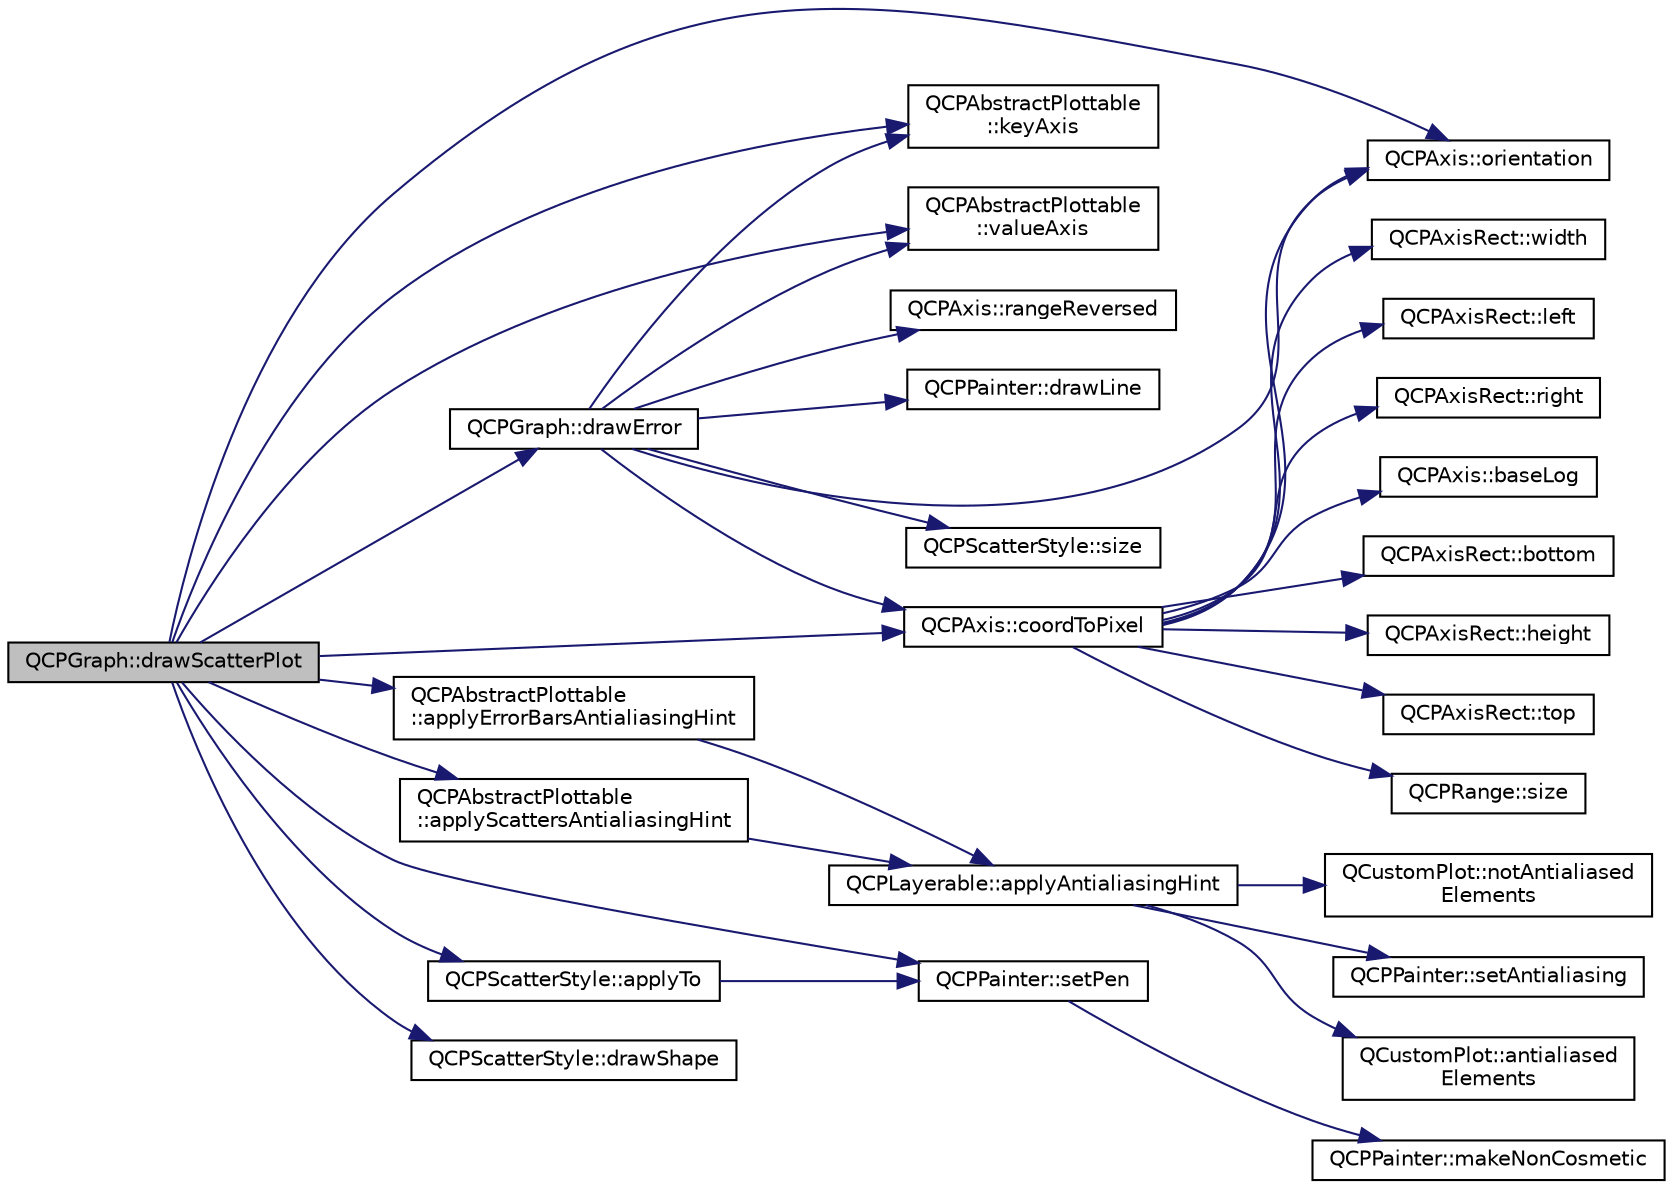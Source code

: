 digraph "QCPGraph::drawScatterPlot"
{
  edge [fontname="Helvetica",fontsize="10",labelfontname="Helvetica",labelfontsize="10"];
  node [fontname="Helvetica",fontsize="10",shape=record];
  rankdir="LR";
  Node259 [label="QCPGraph::drawScatterPlot",height=0.2,width=0.4,color="black", fillcolor="grey75", style="filled", fontcolor="black"];
  Node259 -> Node260 [color="midnightblue",fontsize="10",style="solid",fontname="Helvetica"];
  Node260 [label="QCPAbstractPlottable\l::keyAxis",height=0.2,width=0.4,color="black", fillcolor="white", style="filled",URL="$d4/d89/class_q_c_p_abstract_plottable.html#a2cdd6f0dd5e9a979037f86b4000d9cfe"];
  Node259 -> Node261 [color="midnightblue",fontsize="10",style="solid",fontname="Helvetica"];
  Node261 [label="QCPAbstractPlottable\l::valueAxis",height=0.2,width=0.4,color="black", fillcolor="white", style="filled",URL="$d4/d89/class_q_c_p_abstract_plottable.html#af47809a644a68ffd955fb30b01fb4f2f"];
  Node259 -> Node262 [color="midnightblue",fontsize="10",style="solid",fontname="Helvetica"];
  Node262 [label="QCPAbstractPlottable\l::applyErrorBarsAntialiasingHint",height=0.2,width=0.4,color="black", fillcolor="white", style="filled",URL="$d4/d89/class_q_c_p_abstract_plottable.html#a0889abc8dbfd357053f40bfafff8bf7d"];
  Node262 -> Node263 [color="midnightblue",fontsize="10",style="solid",fontname="Helvetica"];
  Node263 [label="QCPLayerable::applyAntialiasingHint",height=0.2,width=0.4,color="black", fillcolor="white", style="filled",URL="$d6/d4d/class_q_c_p_layerable.html#acb663e375d2d36dc5c55021ee5a2119b"];
  Node263 -> Node264 [color="midnightblue",fontsize="10",style="solid",fontname="Helvetica"];
  Node264 [label="QCustomPlot::notAntialiased\lElements",height=0.2,width=0.4,color="black", fillcolor="white", style="filled",URL="$dd/d9b/class_q_custom_plot.html#a75571bc5b2167e83def132fc993091b3"];
  Node263 -> Node265 [color="midnightblue",fontsize="10",style="solid",fontname="Helvetica"];
  Node265 [label="QCPPainter::setAntialiasing",height=0.2,width=0.4,color="black", fillcolor="white", style="filled",URL="$d3/db4/class_q_c_p_painter.html#aaba1deb9188244d9ea65b035112b4d05"];
  Node263 -> Node266 [color="midnightblue",fontsize="10",style="solid",fontname="Helvetica"];
  Node266 [label="QCustomPlot::antialiased\lElements",height=0.2,width=0.4,color="black", fillcolor="white", style="filled",URL="$dd/d9b/class_q_custom_plot.html#a631762eb183aceecee73d30e108641ee"];
  Node259 -> Node267 [color="midnightblue",fontsize="10",style="solid",fontname="Helvetica"];
  Node267 [label="QCPPainter::setPen",height=0.2,width=0.4,color="black", fillcolor="white", style="filled",URL="$d3/db4/class_q_c_p_painter.html#af9c7a4cd1791403901f8c5b82a150195"];
  Node267 -> Node268 [color="midnightblue",fontsize="10",style="solid",fontname="Helvetica"];
  Node268 [label="QCPPainter::makeNonCosmetic",height=0.2,width=0.4,color="black", fillcolor="white", style="filled",URL="$d3/db4/class_q_c_p_painter.html#a7e63fbcf47e35c6f2ecd11b8fef7c7d8"];
  Node259 -> Node269 [color="midnightblue",fontsize="10",style="solid",fontname="Helvetica"];
  Node269 [label="QCPAxis::orientation",height=0.2,width=0.4,color="black", fillcolor="white", style="filled",URL="$d2/deb/class_q_c_p_axis.html#ab988ef4538e2655bb77bd138189cd42e"];
  Node259 -> Node270 [color="midnightblue",fontsize="10",style="solid",fontname="Helvetica"];
  Node270 [label="QCPGraph::drawError",height=0.2,width=0.4,color="black", fillcolor="white", style="filled",URL="$d2/d4c/class_q_c_p_graph.html#ab51aeba7e9d29754e58852cfad3436cc"];
  Node270 -> Node260 [color="midnightblue",fontsize="10",style="solid",fontname="Helvetica"];
  Node270 -> Node261 [color="midnightblue",fontsize="10",style="solid",fontname="Helvetica"];
  Node270 -> Node271 [color="midnightblue",fontsize="10",style="solid",fontname="Helvetica"];
  Node271 [label="QCPScatterStyle::size",height=0.2,width=0.4,color="black", fillcolor="white", style="filled",URL="$d4/d51/class_q_c_p_scatter_style.html#a0e94526d9165d9f50e262102bdd71a47"];
  Node270 -> Node269 [color="midnightblue",fontsize="10",style="solid",fontname="Helvetica"];
  Node270 -> Node272 [color="midnightblue",fontsize="10",style="solid",fontname="Helvetica"];
  Node272 [label="QCPAxis::coordToPixel",height=0.2,width=0.4,color="black", fillcolor="white", style="filled",URL="$d2/deb/class_q_c_p_axis.html#af15d1b3a7f7e9b53d759d3ccff1fe4b4"];
  Node272 -> Node269 [color="midnightblue",fontsize="10",style="solid",fontname="Helvetica"];
  Node272 -> Node273 [color="midnightblue",fontsize="10",style="solid",fontname="Helvetica"];
  Node273 [label="QCPRange::size",height=0.2,width=0.4,color="black", fillcolor="white", style="filled",URL="$d8/d0b/class_q_c_p_range.html#a62326e7cc4316b96df6a60813230e63f"];
  Node272 -> Node274 [color="midnightblue",fontsize="10",style="solid",fontname="Helvetica"];
  Node274 [label="QCPAxisRect::width",height=0.2,width=0.4,color="black", fillcolor="white", style="filled",URL="$d8/dad/class_q_c_p_axis_rect.html#a204645398a4f9d0b0189385c7c2cfb91"];
  Node272 -> Node275 [color="midnightblue",fontsize="10",style="solid",fontname="Helvetica"];
  Node275 [label="QCPAxisRect::left",height=0.2,width=0.4,color="black", fillcolor="white", style="filled",URL="$d8/dad/class_q_c_p_axis_rect.html#afb4a3de02046b20b9310bdb8fca781c3"];
  Node272 -> Node276 [color="midnightblue",fontsize="10",style="solid",fontname="Helvetica"];
  Node276 [label="QCPAxisRect::right",height=0.2,width=0.4,color="black", fillcolor="white", style="filled",URL="$d8/dad/class_q_c_p_axis_rect.html#a3f819d4a1b2193723d1fdafc573eea10"];
  Node272 -> Node277 [color="midnightblue",fontsize="10",style="solid",fontname="Helvetica"];
  Node277 [label="QCPAxis::baseLog",height=0.2,width=0.4,color="black", fillcolor="white", style="filled",URL="$d2/deb/class_q_c_p_axis.html#ae759538b7eeb12259944e75a6bc359da"];
  Node272 -> Node278 [color="midnightblue",fontsize="10",style="solid",fontname="Helvetica"];
  Node278 [label="QCPAxisRect::bottom",height=0.2,width=0.4,color="black", fillcolor="white", style="filled",URL="$d8/dad/class_q_c_p_axis_rect.html#acefdf1abaa8a8ab681e906cc2be9581e"];
  Node272 -> Node279 [color="midnightblue",fontsize="10",style="solid",fontname="Helvetica"];
  Node279 [label="QCPAxisRect::height",height=0.2,width=0.4,color="black", fillcolor="white", style="filled",URL="$d8/dad/class_q_c_p_axis_rect.html#acc4377809e79d9a089ab790f39429b0d"];
  Node272 -> Node280 [color="midnightblue",fontsize="10",style="solid",fontname="Helvetica"];
  Node280 [label="QCPAxisRect::top",height=0.2,width=0.4,color="black", fillcolor="white", style="filled",URL="$d8/dad/class_q_c_p_axis_rect.html#a45dbad181cbb9f09d068dbb76c817c95"];
  Node270 -> Node281 [color="midnightblue",fontsize="10",style="solid",fontname="Helvetica"];
  Node281 [label="QCPAxis::rangeReversed",height=0.2,width=0.4,color="black", fillcolor="white", style="filled",URL="$d2/deb/class_q_c_p_axis.html#ab9866dd1a78f1920f491ec12a794bec2"];
  Node270 -> Node282 [color="midnightblue",fontsize="10",style="solid",fontname="Helvetica"];
  Node282 [label="QCPPainter::drawLine",height=0.2,width=0.4,color="black", fillcolor="white", style="filled",URL="$d3/db4/class_q_c_p_painter.html#a0b4b1b9bd495e182c731774dc800e6e0"];
  Node259 -> Node272 [color="midnightblue",fontsize="10",style="solid",fontname="Helvetica"];
  Node259 -> Node283 [color="midnightblue",fontsize="10",style="solid",fontname="Helvetica"];
  Node283 [label="QCPAbstractPlottable\l::applyScattersAntialiasingHint",height=0.2,width=0.4,color="black", fillcolor="white", style="filled",URL="$d4/d89/class_q_c_p_abstract_plottable.html#ac95f26b15a1e5d9c7bd2c0a46d760fc9"];
  Node283 -> Node263 [color="midnightblue",fontsize="10",style="solid",fontname="Helvetica"];
  Node259 -> Node284 [color="midnightblue",fontsize="10",style="solid",fontname="Helvetica"];
  Node284 [label="QCPScatterStyle::applyTo",height=0.2,width=0.4,color="black", fillcolor="white", style="filled",URL="$d4/d51/class_q_c_p_scatter_style.html#afd8044ece445300499ca0dc164821e0f"];
  Node284 -> Node267 [color="midnightblue",fontsize="10",style="solid",fontname="Helvetica"];
  Node259 -> Node285 [color="midnightblue",fontsize="10",style="solid",fontname="Helvetica"];
  Node285 [label="QCPScatterStyle::drawShape",height=0.2,width=0.4,color="black", fillcolor="white", style="filled",URL="$d4/d51/class_q_c_p_scatter_style.html#a2b3964961b6cbfbc87be6e1e3a6f3c96"];
}
